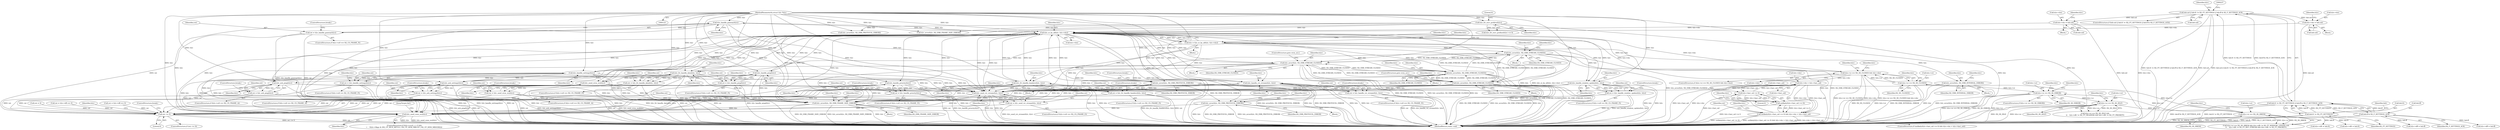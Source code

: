 digraph "0_haproxy_3f0e1ec70173593f4c2b3681b26c04a4ed5fc588@pointer" {
"1000753" [label="(Call,h2c_handle_goaway(h2c))"];
"1000410" [label="(Call,h2c_st_by_id(h2c, h2c->dsi))"];
"1000640" [label="(Call,h2c_handle_ping(h2c))"];
"1000124" [label="(MethodParameterIn,struct h2c *h2c)"];
"1000662" [label="(Call,h2c_handle_window_update(h2c, h2s))"];
"1000408" [label="(Call,h2s = h2c_st_by_id(h2c, h2c->dsi))"];
"1000728" [label="(Call,h2c_handle_priority(h2c))"];
"1000716" [label="(Call,h2c_send_strm_wu(h2c))"];
"1000705" [label="(Call,h2c_frt_handle_data(h2c, h2s))"];
"1000555" [label="(Call,h2c_error(h2c, H2_ERR_STREAM_CLOSED))"];
"1000475" [label="(Call,h2s_error(h2s, H2_ERR_STREAM_CLOSED))"];
"1000519" [label="(Call,h2s_error(h2s, H2_ERR_STREAM_CLOSED))"];
"1000508" [label="(Call,h2c_error(h2c, H2_ERR_STREAM_CLOSED))"];
"1000618" [label="(Call,h2c_handle_settings(h2c))"];
"1000753" [label="(Call,h2c_handle_goaway(h2c))"];
"1000692" [label="(Call,h2c_frt_handle_headers(h2c, h2s))"];
"1000650" [label="(Call,h2c_ack_ping(h2c))"];
"1000757" [label="(Call,h2c_error(h2c, H2_ERR_PROTOCOL_ERROR))"];
"1000628" [label="(Call,h2c_ack_settings(h2c))"];
"1000152" [label="(Call,h2c_frt_recv_preface(h2c))"];
"1000810" [label="(Call,h2c_send_rst_stream(h2c, h2s))"];
"1000740" [label="(Call,h2c_handle_rst_stream(h2c, h2s))"];
"1000674" [label="(Call,h2s_error(h2s, H2_ERR_INTERNAL_ERROR))"];
"1000567" [label="(Call,h2c->dsi > h2c->last_sid)"];
"1000485" [label="(Call,h2s->st == H2_SS_CLOSED && h2c->dsi)"];
"1000486" [label="(Call,h2s->st == H2_SS_CLOSED)"];
"1000452" [label="(Call,h2s->st == H2_SS_HREM)"];
"1000424" [label="(Call,h2s->st == H2_SS_IDLE)"];
"1000792" [label="(Call,h2s->st == H2_SS_ERROR)"];
"1000562" [label="(Call,h2c->last_sid >= 0)"];
"1000373" [label="(Call,h2c->dsi = hdr.sid)"];
"1000208" [label="(Call,hdr.sid || hdr.ft != H2_FT_SETTINGS || hdr.ff & H2_F_SETTINGS_ACK)"];
"1000212" [label="(Call,hdr.ft != H2_FT_SETTINGS || hdr.ff & H2_F_SETTINGS_ACK)"];
"1000213" [label="(Call,hdr.ft != H2_FT_SETTINGS)"];
"1000218" [label="(Call,hdr.ff & H2_F_SETTINGS_ACK)"];
"1000270" [label="(Call,h2c->dsi = hdr.sid)"];
"1000357" [label="(Call,h2c_error(h2c, H2_ERR_FRAME_SIZE_ERROR))"];
"1000854" [label="(Call,h2c_send_conn_wu(h2c))"];
"1000808" [label="(Call,ret = h2c_send_rst_stream(h2c, h2s))"];
"1000814" [label="(Call,ret <= 0)"];
"1000660" [label="(Call,ret = h2c_handle_window_update(h2c, h2s))"];
"1000690" [label="(Call,ret = h2c_frt_handle_headers(h2c, h2s))"];
"1000703" [label="(Call,ret = h2c_frt_handle_data(h2c, h2s))"];
"1000714" [label="(Call,ret = h2c_send_strm_wu(h2c))"];
"1000738" [label="(Call,ret = h2c_handle_rst_stream(h2c, h2s))"];
"1000441" [label="(Call,h2c_error(h2c, H2_ERR_PROTOCOL_ERROR))"];
"1000561" [label="(Call,unlikely(h2c->last_sid >= 0))"];
"1000560" [label="(Call,unlikely(h2c->last_sid >= 0) && h2c->dsi > h2c->last_sid)"];
"1000616" [label="(Call,ret = h2c_handle_settings(h2c))"];
"1000626" [label="(Call,ret = h2c_ack_settings(h2c))"];
"1000638" [label="(Call,ret = h2c_handle_ping(h2c))"];
"1000648" [label="(Call,ret = h2c_ack_ping(h2c))"];
"1000726" [label="(Call,ret = h2c_handle_priority(h2c))"];
"1000751" [label="(Call,ret = h2c_handle_goaway(h2c))"];
"1000812" [label="(Identifier,h2s)"];
"1000792" [label="(Call,h2s->st == H2_SS_ERROR)"];
"1000732" [label="(ControlStructure,if (h2c->st0 == H2_CS_FRAME_P))"];
"1000412" [label="(Call,h2c->dsi)"];
"1000208" [label="(Call,hdr.sid || hdr.ft != H2_FT_SETTINGS || hdr.ff & H2_F_SETTINGS_ACK)"];
"1000711" [label="(Identifier,h2c)"];
"1000277" [label="(Call,h2c->dft = hdr.ft)"];
"1000212" [label="(Call,hdr.ft != H2_FT_SETTINGS || hdr.ff & H2_F_SETTINGS_ACK)"];
"1000675" [label="(Identifier,h2s)"];
"1000693" [label="(Identifier,h2c)"];
"1000854" [label="(Call,h2c_send_conn_wu(h2c))"];
"1000858" [label="(MethodReturn,static void)"];
"1000518" [label="(Block,)"];
"1000809" [label="(Identifier,ret)"];
"1000616" [label="(Call,ret = h2c_handle_settings(h2c))"];
"1000754" [label="(Identifier,h2c)"];
"1000559" [label="(ControlStructure,if (unlikely(h2c->last_sid >= 0) && h2c->dsi > h2c->last_sid))"];
"1000793" [label="(Call,h2s->st)"];
"1000474" [label="(Block,)"];
"1000325" [label="(Block,)"];
"1000357" [label="(Call,h2c_error(h2c, H2_ERR_FRAME_SIZE_ERROR))"];
"1000554" [label="(Block,)"];
"1000760" [label="(ControlStructure,break;)"];
"1000477" [label="(Identifier,H2_ERR_STREAM_CLOSED)"];
"1000674" [label="(Call,h2s_error(h2s, H2_ERR_INTERNAL_ERROR))"];
"1000222" [label="(Identifier,H2_F_SETTINGS_ACK)"];
"1000717" [label="(Identifier,h2c)"];
"1000362" [label="(Identifier,h2c)"];
"1000152" [label="(Call,h2c_frt_recv_preface(h2c))"];
"1000739" [label="(Identifier,ret)"];
"1000446" [label="(Identifier,h2c)"];
"1000453" [label="(Call,h2s->st)"];
"1000309" [label="(Call,ret = 0)"];
"1000645" [label="(Identifier,h2c)"];
"1000662" [label="(Call,h2c_handle_window_update(h2c, h2s))"];
"1000508" [label="(Call,h2c_error(h2c, H2_ERR_STREAM_CLOSED))"];
"1000519" [label="(Call,h2s_error(h2s, H2_ERR_STREAM_CLOSED))"];
"1000382" [label="(Identifier,h2c)"];
"1000217" [label="(Identifier,H2_FT_SETTINGS)"];
"1000432" [label="(Identifier,h2c)"];
"1000623" [label="(Identifier,h2c)"];
"1000632" [label="(ControlStructure,if (h2c->st0 == H2_CS_FRAME_P))"];
"1000491" [label="(Call,h2c->dsi)"];
"1000619" [label="(Identifier,h2c)"];
"1000692" [label="(Call,h2c_frt_handle_headers(h2c, h2s))"];
"1000475" [label="(Call,h2s_error(h2s, H2_ERR_STREAM_CLOSED))"];
"1000783" [label="(Call,ret = h2c->dfl == 0)"];
"1000476" [label="(Identifier,h2s)"];
"1000640" [label="(Call,h2c_handle_ping(h2c))"];
"1000571" [label="(Call,h2c->last_sid)"];
"1000649" [label="(Identifier,ret)"];
"1000758" [label="(Identifier,h2c)"];
"1000715" [label="(Identifier,ret)"];
"1000650" [label="(Call,h2c_ack_ping(h2c))"];
"1000564" [label="(Identifier,h2c)"];
"1000720" [label="(ControlStructure,if (h2c->st0 == H2_CS_FRAME_P))"];
"1000373" [label="(Call,h2c->dsi = hdr.sid)"];
"1000568" [label="(Call,h2c->dsi)"];
"1000562" [label="(Call,h2c->last_sid >= 0)"];
"1000408" [label="(Call,h2s = h2c_st_by_id(h2c, h2c->dsi))"];
"1000480" [label="(Identifier,h2c)"];
"1000651" [label="(Identifier,h2c)"];
"1000451" [label="(Call,h2s->st == H2_SS_HREM && h2c->dft != H2_FT_WINDOW_UPDATE &&\n\t\t    h2c->dft != H2_FT_RST_STREAM && h2c->dft != H2_FT_PRIORITY)"];
"1000460" [label="(Identifier,h2c)"];
"1000654" [label="(ControlStructure,if (h2c->st0 == H2_CS_FRAME_P))"];
"1000563" [label="(Call,h2c->last_sid)"];
"1000821" [label="(Identifier,h2c)"];
"1000492" [label="(Identifier,h2c)"];
"1000442" [label="(Identifier,h2c)"];
"1000151" [label="(Call,h2c_frt_recv_preface(h2c) <= 0)"];
"1000627" [label="(Identifier,ret)"];
"1000510" [label="(Identifier,H2_ERR_STREAM_CLOSED)"];
"1000521" [label="(Identifier,H2_ERR_STREAM_CLOSED)"];
"1000214" [label="(Call,hdr.ft)"];
"1000184" [label="(Block,)"];
"1000742" [label="(Identifier,h2s)"];
"1000424" [label="(Call,h2s->st == H2_SS_IDLE)"];
"1000652" [label="(ControlStructure,break;)"];
"1000810" [label="(Call,h2c_send_rst_stream(h2c, h2s))"];
"1000576" [label="(Identifier,ret)"];
"1000716" [label="(Call,h2c_send_strm_wu(h2c))"];
"1000271" [label="(Call,h2c->dsi)"];
"1000726" [label="(Call,ret = h2c_handle_priority(h2c))"];
"1000815" [label="(Identifier,ret)"];
"1000727" [label="(Identifier,ret)"];
"1000617" [label="(Identifier,ret)"];
"1000642" [label="(ControlStructure,if (h2c->st0 == H2_CS_FRAME_A))"];
"1000707" [label="(Identifier,h2s)"];
"1000741" [label="(Identifier,h2c)"];
"1000499" [label="(Identifier,h2c)"];
"1000663" [label="(Identifier,h2c)"];
"1000691" [label="(Identifier,ret)"];
"1000808" [label="(Call,ret = h2c_send_rst_stream(h2c, h2s))"];
"1000684" [label="(ControlStructure,if (h2c->st0 == H2_CS_FRAME_P))"];
"1000558" [label="(ControlStructure,goto strm_err;)"];
"1000694" [label="(Identifier,h2s)"];
"1000377" [label="(Call,hdr.sid)"];
"1000485" [label="(Call,h2s->st == H2_SS_CLOSED && h2c->dsi)"];
"1000738" [label="(Call,ret = h2c_handle_rst_stream(h2c, h2s))"];
"1000452" [label="(Call,h2s->st == H2_SS_HREM)"];
"1000566" [label="(Literal,0)"];
"1000802" [label="(ControlStructure,if (h2c->st0 == H2_CS_FRAME_E))"];
"1000556" [label="(Identifier,h2c)"];
"1000718" [label="(ControlStructure,break;)"];
"1000618" [label="(Call,h2c_handle_settings(h2c))"];
"1000610" [label="(ControlStructure,if (h2c->st0 == H2_CS_FRAME_P))"];
"1000380" [label="(Call,h2c->dft = hdr.ft)"];
"1000751" [label="(Call,ret = h2c_handle_goaway(h2c))"];
"1000745" [label="(ControlStructure,if (h2c->st0 == H2_CS_FRAME_P))"];
"1000755" [label="(ControlStructure,break;)"];
"1000387" [label="(Call,h2c->dff = hdr.ff)"];
"1000816" [label="(Literal,0)"];
"1000567" [label="(Call,h2c->dsi > h2c->last_sid)"];
"1000708" [label="(ControlStructure,if (h2c->st0 == H2_CS_FRAME_A))"];
"1000628" [label="(Call,h2c_ack_settings(h2c))"];
"1000759" [label="(Identifier,H2_ERR_PROTOCOL_ERROR)"];
"1000220" [label="(Identifier,hdr)"];
"1000561" [label="(Call,unlikely(h2c->last_sid >= 0))"];
"1000626" [label="(Call,ret = h2c_ack_settings(h2c))"];
"1000307" [label="(Block,)"];
"1000740" [label="(Call,h2c_handle_rst_stream(h2c, h2s))"];
"1000608" [label="(Block,)"];
"1000486" [label="(Call,h2s->st == H2_SS_CLOSED)"];
"1000418" [label="(Identifier,h2c)"];
"1000524" [label="(Identifier,h2c)"];
"1000207" [label="(ControlStructure,if (hdr.sid || hdr.ft != H2_FT_SETTINGS || hdr.ff & H2_F_SETTINGS_ACK))"];
"1000423" [label="(Call,h2s->st == H2_SS_IDLE &&\n\t\t    h2c->dft != H2_FT_HEADERS && h2c->dft != H2_FT_PRIORITY)"];
"1000124" [label="(MethodParameterIn,struct h2c *h2c)"];
"1000660" [label="(Call,ret = h2c_handle_window_update(h2c, h2s))"];
"1000225" [label="(Identifier,h2c)"];
"1000661" [label="(Identifier,ret)"];
"1000425" [label="(Call,h2s->st)"];
"1000484" [label="(ControlStructure,if (h2s->st == H2_SS_CLOSED && h2c->dsi))"];
"1000219" [label="(Call,hdr.ff)"];
"1000154" [label="(Literal,0)"];
"1000356" [label="(Block,)"];
"1000805" [label="(Identifier,h2c)"];
"1000743" [label="(ControlStructure,break;)"];
"1000279" [label="(Identifier,h2c)"];
"1000359" [label="(Identifier,H2_ERR_FRAME_SIZE_ERROR)"];
"1000730" [label="(ControlStructure,break;)"];
"1000441" [label="(Call,h2c_error(h2c, H2_ERR_PROTOCOL_ERROR))"];
"1000507" [label="(Block,)"];
"1000555" [label="(Call,h2c_error(h2c, H2_ERR_STREAM_CLOSED))"];
"1000856" [label="(JumpTarget,fail:)"];
"1000638" [label="(Call,ret = h2c_handle_ping(h2c))"];
"1000520" [label="(Identifier,h2s)"];
"1000641" [label="(Identifier,h2c)"];
"1000440" [label="(Block,)"];
"1000814" [label="(Call,ret <= 0)"];
"1000511" [label="(ControlStructure,goto strm_err;)"];
"1000490" [label="(Identifier,H2_SS_CLOSED)"];
"1000752" [label="(Identifier,ret)"];
"1000410" [label="(Call,h2c_st_by_id(h2c, h2c->dsi))"];
"1000596" [label="(Call,ret = h2c->dfl == 0)"];
"1000487" [label="(Call,h2s->st)"];
"1000274" [label="(Call,hdr.sid)"];
"1000209" [label="(Call,hdr.sid)"];
"1000690" [label="(Call,ret = h2c_frt_handle_headers(h2c, h2s))"];
"1000664" [label="(Identifier,h2s)"];
"1000284" [label="(Call,h2c->dff = hdr.ff)"];
"1000676" [label="(Identifier,H2_ERR_INTERNAL_ERROR)"];
"1000620" [label="(ControlStructure,if (h2c->st0 == H2_CS_FRAME_A))"];
"1000753" [label="(Call,h2c_handle_goaway(h2c))"];
"1000855" [label="(Identifier,h2c)"];
"1000606" [label="(Identifier,h2c)"];
"1000703" [label="(Call,ret = h2c_frt_handle_data(h2c, h2s))"];
"1000153" [label="(Identifier,h2c)"];
"1000560" [label="(Call,unlikely(h2c->last_sid >= 0) && h2c->dsi > h2c->last_sid)"];
"1000639" [label="(Identifier,ret)"];
"1000270" [label="(Call,h2c->dsi = hdr.sid)"];
"1000224" [label="(Call,h2c_error(h2c, H2_ERR_PROTOCOL_ERROR))"];
"1000374" [label="(Call,h2c->dsi)"];
"1000213" [label="(Call,hdr.ft != H2_FT_SETTINGS)"];
"1000218" [label="(Call,hdr.ff & H2_F_SETTINGS_ACK)"];
"1000714" [label="(Call,ret = h2c_send_strm_wu(h2c))"];
"1000706" [label="(Identifier,h2c)"];
"1000673" [label="(Block,)"];
"1000648" [label="(Call,ret = h2c_ack_ping(h2c))"];
"1000704" [label="(Identifier,ret)"];
"1000254" [label="(Call,h2c_error(h2c, H2_ERR_FRAME_SIZE_ERROR))"];
"1000817" [label="(ControlStructure,break;)"];
"1000629" [label="(Identifier,h2c)"];
"1000813" [label="(ControlStructure,if (ret <= 0))"];
"1000837" [label="(ControlStructure,if (h2c->rcvd_c > 0 &&\n\t    !(h2c->flags & (H2_CF_MUX_MFULL | H2_CF_DEM_MBUSY | H2_CF_DEM_MROOM))))"];
"1000443" [label="(Identifier,H2_ERR_PROTOCOL_ERROR)"];
"1000729" [label="(Identifier,h2c)"];
"1000456" [label="(Identifier,H2_SS_HREM)"];
"1000799" [label="(Identifier,h2c)"];
"1000409" [label="(Identifier,h2s)"];
"1000791" [label="(ControlStructure,if (h2s->st == H2_SS_ERROR))"];
"1000796" [label="(Identifier,H2_SS_ERROR)"];
"1000569" [label="(Identifier,h2c)"];
"1000705" [label="(Call,h2c_frt_handle_data(h2c, h2s))"];
"1000509" [label="(Identifier,h2c)"];
"1000679" [label="(Identifier,h2c)"];
"1000695" [label="(ControlStructure,break;)"];
"1000811" [label="(Identifier,h2c)"];
"1000728" [label="(Call,h2c_handle_priority(h2c))"];
"1000697" [label="(ControlStructure,if (h2c->st0 == H2_CS_FRAME_P))"];
"1000757" [label="(Call,h2c_error(h2c, H2_ERR_PROTOCOL_ERROR))"];
"1000630" [label="(ControlStructure,break;)"];
"1000557" [label="(Identifier,H2_ERR_STREAM_CLOSED)"];
"1000665" [label="(ControlStructure,break;)"];
"1000411" [label="(Identifier,h2c)"];
"1000428" [label="(Identifier,H2_SS_IDLE)"];
"1000358" [label="(Identifier,h2c)"];
"1000753" -> "1000751"  [label="AST: "];
"1000753" -> "1000754"  [label="CFG: "];
"1000754" -> "1000753"  [label="AST: "];
"1000751" -> "1000753"  [label="CFG: "];
"1000753" -> "1000858"  [label="DDG: h2c"];
"1000753" -> "1000357"  [label="DDG: h2c"];
"1000753" -> "1000410"  [label="DDG: h2c"];
"1000753" -> "1000751"  [label="DDG: h2c"];
"1000410" -> "1000753"  [label="DDG: h2c"];
"1000124" -> "1000753"  [label="DDG: h2c"];
"1000753" -> "1000810"  [label="DDG: h2c"];
"1000753" -> "1000854"  [label="DDG: h2c"];
"1000410" -> "1000408"  [label="AST: "];
"1000410" -> "1000412"  [label="CFG: "];
"1000411" -> "1000410"  [label="AST: "];
"1000412" -> "1000410"  [label="AST: "];
"1000408" -> "1000410"  [label="CFG: "];
"1000410" -> "1000858"  [label="DDG: h2c"];
"1000410" -> "1000858"  [label="DDG: h2c->dsi"];
"1000410" -> "1000357"  [label="DDG: h2c"];
"1000410" -> "1000408"  [label="DDG: h2c"];
"1000410" -> "1000408"  [label="DDG: h2c->dsi"];
"1000640" -> "1000410"  [label="DDG: h2c"];
"1000662" -> "1000410"  [label="DDG: h2c"];
"1000728" -> "1000410"  [label="DDG: h2c"];
"1000716" -> "1000410"  [label="DDG: h2c"];
"1000555" -> "1000410"  [label="DDG: h2c"];
"1000618" -> "1000410"  [label="DDG: h2c"];
"1000692" -> "1000410"  [label="DDG: h2c"];
"1000650" -> "1000410"  [label="DDG: h2c"];
"1000508" -> "1000410"  [label="DDG: h2c"];
"1000757" -> "1000410"  [label="DDG: h2c"];
"1000628" -> "1000410"  [label="DDG: h2c"];
"1000705" -> "1000410"  [label="DDG: h2c"];
"1000152" -> "1000410"  [label="DDG: h2c"];
"1000810" -> "1000410"  [label="DDG: h2c"];
"1000740" -> "1000410"  [label="DDG: h2c"];
"1000124" -> "1000410"  [label="DDG: h2c"];
"1000567" -> "1000410"  [label="DDG: h2c->dsi"];
"1000485" -> "1000410"  [label="DDG: h2c->dsi"];
"1000373" -> "1000410"  [label="DDG: h2c->dsi"];
"1000270" -> "1000410"  [label="DDG: h2c->dsi"];
"1000410" -> "1000441"  [label="DDG: h2c"];
"1000410" -> "1000485"  [label="DDG: h2c->dsi"];
"1000410" -> "1000508"  [label="DDG: h2c"];
"1000410" -> "1000555"  [label="DDG: h2c"];
"1000410" -> "1000618"  [label="DDG: h2c"];
"1000410" -> "1000628"  [label="DDG: h2c"];
"1000410" -> "1000640"  [label="DDG: h2c"];
"1000410" -> "1000650"  [label="DDG: h2c"];
"1000410" -> "1000662"  [label="DDG: h2c"];
"1000410" -> "1000692"  [label="DDG: h2c"];
"1000410" -> "1000705"  [label="DDG: h2c"];
"1000410" -> "1000716"  [label="DDG: h2c"];
"1000410" -> "1000728"  [label="DDG: h2c"];
"1000410" -> "1000740"  [label="DDG: h2c"];
"1000410" -> "1000757"  [label="DDG: h2c"];
"1000410" -> "1000810"  [label="DDG: h2c"];
"1000410" -> "1000854"  [label="DDG: h2c"];
"1000640" -> "1000638"  [label="AST: "];
"1000640" -> "1000641"  [label="CFG: "];
"1000641" -> "1000640"  [label="AST: "];
"1000638" -> "1000640"  [label="CFG: "];
"1000640" -> "1000858"  [label="DDG: h2c"];
"1000640" -> "1000357"  [label="DDG: h2c"];
"1000640" -> "1000638"  [label="DDG: h2c"];
"1000124" -> "1000640"  [label="DDG: h2c"];
"1000640" -> "1000650"  [label="DDG: h2c"];
"1000640" -> "1000810"  [label="DDG: h2c"];
"1000640" -> "1000854"  [label="DDG: h2c"];
"1000124" -> "1000123"  [label="AST: "];
"1000124" -> "1000858"  [label="DDG: h2c"];
"1000124" -> "1000152"  [label="DDG: h2c"];
"1000124" -> "1000224"  [label="DDG: h2c"];
"1000124" -> "1000254"  [label="DDG: h2c"];
"1000124" -> "1000357"  [label="DDG: h2c"];
"1000124" -> "1000441"  [label="DDG: h2c"];
"1000124" -> "1000508"  [label="DDG: h2c"];
"1000124" -> "1000555"  [label="DDG: h2c"];
"1000124" -> "1000618"  [label="DDG: h2c"];
"1000124" -> "1000628"  [label="DDG: h2c"];
"1000124" -> "1000650"  [label="DDG: h2c"];
"1000124" -> "1000662"  [label="DDG: h2c"];
"1000124" -> "1000692"  [label="DDG: h2c"];
"1000124" -> "1000705"  [label="DDG: h2c"];
"1000124" -> "1000716"  [label="DDG: h2c"];
"1000124" -> "1000728"  [label="DDG: h2c"];
"1000124" -> "1000740"  [label="DDG: h2c"];
"1000124" -> "1000757"  [label="DDG: h2c"];
"1000124" -> "1000810"  [label="DDG: h2c"];
"1000124" -> "1000854"  [label="DDG: h2c"];
"1000662" -> "1000660"  [label="AST: "];
"1000662" -> "1000664"  [label="CFG: "];
"1000663" -> "1000662"  [label="AST: "];
"1000664" -> "1000662"  [label="AST: "];
"1000660" -> "1000662"  [label="CFG: "];
"1000662" -> "1000858"  [label="DDG: h2c"];
"1000662" -> "1000858"  [label="DDG: h2s"];
"1000662" -> "1000357"  [label="DDG: h2c"];
"1000662" -> "1000660"  [label="DDG: h2c"];
"1000662" -> "1000660"  [label="DDG: h2s"];
"1000408" -> "1000662"  [label="DDG: h2s"];
"1000662" -> "1000810"  [label="DDG: h2c"];
"1000662" -> "1000810"  [label="DDG: h2s"];
"1000662" -> "1000854"  [label="DDG: h2c"];
"1000408" -> "1000307"  [label="AST: "];
"1000409" -> "1000408"  [label="AST: "];
"1000418" -> "1000408"  [label="CFG: "];
"1000408" -> "1000858"  [label="DDG: h2s"];
"1000408" -> "1000858"  [label="DDG: h2c_st_by_id(h2c, h2c->dsi)"];
"1000408" -> "1000475"  [label="DDG: h2s"];
"1000408" -> "1000519"  [label="DDG: h2s"];
"1000408" -> "1000674"  [label="DDG: h2s"];
"1000408" -> "1000692"  [label="DDG: h2s"];
"1000408" -> "1000705"  [label="DDG: h2s"];
"1000408" -> "1000740"  [label="DDG: h2s"];
"1000408" -> "1000810"  [label="DDG: h2s"];
"1000728" -> "1000726"  [label="AST: "];
"1000728" -> "1000729"  [label="CFG: "];
"1000729" -> "1000728"  [label="AST: "];
"1000726" -> "1000728"  [label="CFG: "];
"1000728" -> "1000858"  [label="DDG: h2c"];
"1000728" -> "1000357"  [label="DDG: h2c"];
"1000728" -> "1000726"  [label="DDG: h2c"];
"1000728" -> "1000810"  [label="DDG: h2c"];
"1000728" -> "1000854"  [label="DDG: h2c"];
"1000716" -> "1000714"  [label="AST: "];
"1000716" -> "1000717"  [label="CFG: "];
"1000717" -> "1000716"  [label="AST: "];
"1000714" -> "1000716"  [label="CFG: "];
"1000716" -> "1000858"  [label="DDG: h2c"];
"1000716" -> "1000357"  [label="DDG: h2c"];
"1000716" -> "1000714"  [label="DDG: h2c"];
"1000705" -> "1000716"  [label="DDG: h2c"];
"1000716" -> "1000810"  [label="DDG: h2c"];
"1000716" -> "1000854"  [label="DDG: h2c"];
"1000705" -> "1000703"  [label="AST: "];
"1000705" -> "1000707"  [label="CFG: "];
"1000706" -> "1000705"  [label="AST: "];
"1000707" -> "1000705"  [label="AST: "];
"1000703" -> "1000705"  [label="CFG: "];
"1000705" -> "1000858"  [label="DDG: h2c"];
"1000705" -> "1000858"  [label="DDG: h2s"];
"1000705" -> "1000357"  [label="DDG: h2c"];
"1000705" -> "1000703"  [label="DDG: h2c"];
"1000705" -> "1000703"  [label="DDG: h2s"];
"1000705" -> "1000810"  [label="DDG: h2c"];
"1000705" -> "1000810"  [label="DDG: h2s"];
"1000705" -> "1000854"  [label="DDG: h2c"];
"1000555" -> "1000554"  [label="AST: "];
"1000555" -> "1000557"  [label="CFG: "];
"1000556" -> "1000555"  [label="AST: "];
"1000557" -> "1000555"  [label="AST: "];
"1000558" -> "1000555"  [label="CFG: "];
"1000555" -> "1000858"  [label="DDG: H2_ERR_STREAM_CLOSED"];
"1000555" -> "1000858"  [label="DDG: h2c_error(h2c, H2_ERR_STREAM_CLOSED)"];
"1000555" -> "1000858"  [label="DDG: h2c"];
"1000555" -> "1000357"  [label="DDG: h2c"];
"1000555" -> "1000475"  [label="DDG: H2_ERR_STREAM_CLOSED"];
"1000555" -> "1000508"  [label="DDG: H2_ERR_STREAM_CLOSED"];
"1000555" -> "1000519"  [label="DDG: H2_ERR_STREAM_CLOSED"];
"1000475" -> "1000555"  [label="DDG: H2_ERR_STREAM_CLOSED"];
"1000519" -> "1000555"  [label="DDG: H2_ERR_STREAM_CLOSED"];
"1000508" -> "1000555"  [label="DDG: H2_ERR_STREAM_CLOSED"];
"1000555" -> "1000810"  [label="DDG: h2c"];
"1000555" -> "1000854"  [label="DDG: h2c"];
"1000475" -> "1000474"  [label="AST: "];
"1000475" -> "1000477"  [label="CFG: "];
"1000476" -> "1000475"  [label="AST: "];
"1000477" -> "1000475"  [label="AST: "];
"1000480" -> "1000475"  [label="CFG: "];
"1000475" -> "1000858"  [label="DDG: h2s"];
"1000475" -> "1000858"  [label="DDG: H2_ERR_STREAM_CLOSED"];
"1000475" -> "1000858"  [label="DDG: h2s_error(h2s, H2_ERR_STREAM_CLOSED)"];
"1000519" -> "1000475"  [label="DDG: H2_ERR_STREAM_CLOSED"];
"1000508" -> "1000475"  [label="DDG: H2_ERR_STREAM_CLOSED"];
"1000475" -> "1000508"  [label="DDG: H2_ERR_STREAM_CLOSED"];
"1000475" -> "1000519"  [label="DDG: H2_ERR_STREAM_CLOSED"];
"1000475" -> "1000810"  [label="DDG: h2s"];
"1000519" -> "1000518"  [label="AST: "];
"1000519" -> "1000521"  [label="CFG: "];
"1000520" -> "1000519"  [label="AST: "];
"1000521" -> "1000519"  [label="AST: "];
"1000524" -> "1000519"  [label="CFG: "];
"1000519" -> "1000858"  [label="DDG: h2s"];
"1000519" -> "1000858"  [label="DDG: h2s_error(h2s, H2_ERR_STREAM_CLOSED)"];
"1000519" -> "1000858"  [label="DDG: H2_ERR_STREAM_CLOSED"];
"1000519" -> "1000508"  [label="DDG: H2_ERR_STREAM_CLOSED"];
"1000508" -> "1000519"  [label="DDG: H2_ERR_STREAM_CLOSED"];
"1000519" -> "1000810"  [label="DDG: h2s"];
"1000508" -> "1000507"  [label="AST: "];
"1000508" -> "1000510"  [label="CFG: "];
"1000509" -> "1000508"  [label="AST: "];
"1000510" -> "1000508"  [label="AST: "];
"1000511" -> "1000508"  [label="CFG: "];
"1000508" -> "1000858"  [label="DDG: h2c"];
"1000508" -> "1000858"  [label="DDG: H2_ERR_STREAM_CLOSED"];
"1000508" -> "1000858"  [label="DDG: h2c_error(h2c, H2_ERR_STREAM_CLOSED)"];
"1000508" -> "1000357"  [label="DDG: h2c"];
"1000508" -> "1000810"  [label="DDG: h2c"];
"1000508" -> "1000854"  [label="DDG: h2c"];
"1000618" -> "1000616"  [label="AST: "];
"1000618" -> "1000619"  [label="CFG: "];
"1000619" -> "1000618"  [label="AST: "];
"1000616" -> "1000618"  [label="CFG: "];
"1000618" -> "1000858"  [label="DDG: h2c"];
"1000618" -> "1000357"  [label="DDG: h2c"];
"1000618" -> "1000616"  [label="DDG: h2c"];
"1000618" -> "1000628"  [label="DDG: h2c"];
"1000618" -> "1000810"  [label="DDG: h2c"];
"1000618" -> "1000854"  [label="DDG: h2c"];
"1000692" -> "1000690"  [label="AST: "];
"1000692" -> "1000694"  [label="CFG: "];
"1000693" -> "1000692"  [label="AST: "];
"1000694" -> "1000692"  [label="AST: "];
"1000690" -> "1000692"  [label="CFG: "];
"1000692" -> "1000858"  [label="DDG: h2c"];
"1000692" -> "1000858"  [label="DDG: h2s"];
"1000692" -> "1000357"  [label="DDG: h2c"];
"1000692" -> "1000690"  [label="DDG: h2c"];
"1000692" -> "1000690"  [label="DDG: h2s"];
"1000692" -> "1000810"  [label="DDG: h2c"];
"1000692" -> "1000810"  [label="DDG: h2s"];
"1000692" -> "1000854"  [label="DDG: h2c"];
"1000650" -> "1000648"  [label="AST: "];
"1000650" -> "1000651"  [label="CFG: "];
"1000651" -> "1000650"  [label="AST: "];
"1000648" -> "1000650"  [label="CFG: "];
"1000650" -> "1000858"  [label="DDG: h2c"];
"1000650" -> "1000357"  [label="DDG: h2c"];
"1000650" -> "1000648"  [label="DDG: h2c"];
"1000650" -> "1000810"  [label="DDG: h2c"];
"1000650" -> "1000854"  [label="DDG: h2c"];
"1000757" -> "1000608"  [label="AST: "];
"1000757" -> "1000759"  [label="CFG: "];
"1000758" -> "1000757"  [label="AST: "];
"1000759" -> "1000757"  [label="AST: "];
"1000760" -> "1000757"  [label="CFG: "];
"1000757" -> "1000858"  [label="DDG: h2c_error(h2c, H2_ERR_PROTOCOL_ERROR)"];
"1000757" -> "1000858"  [label="DDG: h2c"];
"1000757" -> "1000858"  [label="DDG: H2_ERR_PROTOCOL_ERROR"];
"1000757" -> "1000357"  [label="DDG: h2c"];
"1000757" -> "1000441"  [label="DDG: H2_ERR_PROTOCOL_ERROR"];
"1000757" -> "1000810"  [label="DDG: h2c"];
"1000757" -> "1000854"  [label="DDG: h2c"];
"1000628" -> "1000626"  [label="AST: "];
"1000628" -> "1000629"  [label="CFG: "];
"1000629" -> "1000628"  [label="AST: "];
"1000626" -> "1000628"  [label="CFG: "];
"1000628" -> "1000858"  [label="DDG: h2c"];
"1000628" -> "1000357"  [label="DDG: h2c"];
"1000628" -> "1000626"  [label="DDG: h2c"];
"1000628" -> "1000810"  [label="DDG: h2c"];
"1000628" -> "1000854"  [label="DDG: h2c"];
"1000152" -> "1000151"  [label="AST: "];
"1000152" -> "1000153"  [label="CFG: "];
"1000153" -> "1000152"  [label="AST: "];
"1000154" -> "1000152"  [label="CFG: "];
"1000152" -> "1000858"  [label="DDG: h2c"];
"1000152" -> "1000151"  [label="DDG: h2c"];
"1000152" -> "1000224"  [label="DDG: h2c"];
"1000152" -> "1000254"  [label="DDG: h2c"];
"1000152" -> "1000357"  [label="DDG: h2c"];
"1000152" -> "1000854"  [label="DDG: h2c"];
"1000810" -> "1000808"  [label="AST: "];
"1000810" -> "1000812"  [label="CFG: "];
"1000811" -> "1000810"  [label="AST: "];
"1000812" -> "1000810"  [label="AST: "];
"1000808" -> "1000810"  [label="CFG: "];
"1000810" -> "1000858"  [label="DDG: h2c"];
"1000810" -> "1000858"  [label="DDG: h2s"];
"1000810" -> "1000357"  [label="DDG: h2c"];
"1000810" -> "1000808"  [label="DDG: h2c"];
"1000810" -> "1000808"  [label="DDG: h2s"];
"1000740" -> "1000810"  [label="DDG: h2c"];
"1000740" -> "1000810"  [label="DDG: h2s"];
"1000674" -> "1000810"  [label="DDG: h2s"];
"1000810" -> "1000854"  [label="DDG: h2c"];
"1000740" -> "1000738"  [label="AST: "];
"1000740" -> "1000742"  [label="CFG: "];
"1000741" -> "1000740"  [label="AST: "];
"1000742" -> "1000740"  [label="AST: "];
"1000738" -> "1000740"  [label="CFG: "];
"1000740" -> "1000858"  [label="DDG: h2s"];
"1000740" -> "1000858"  [label="DDG: h2c"];
"1000740" -> "1000357"  [label="DDG: h2c"];
"1000740" -> "1000738"  [label="DDG: h2c"];
"1000740" -> "1000738"  [label="DDG: h2s"];
"1000740" -> "1000854"  [label="DDG: h2c"];
"1000674" -> "1000673"  [label="AST: "];
"1000674" -> "1000676"  [label="CFG: "];
"1000675" -> "1000674"  [label="AST: "];
"1000676" -> "1000674"  [label="AST: "];
"1000679" -> "1000674"  [label="CFG: "];
"1000674" -> "1000858"  [label="DDG: H2_ERR_INTERNAL_ERROR"];
"1000674" -> "1000858"  [label="DDG: h2s"];
"1000674" -> "1000858"  [label="DDG: h2s_error(h2s, H2_ERR_INTERNAL_ERROR)"];
"1000567" -> "1000560"  [label="AST: "];
"1000567" -> "1000571"  [label="CFG: "];
"1000568" -> "1000567"  [label="AST: "];
"1000571" -> "1000567"  [label="AST: "];
"1000560" -> "1000567"  [label="CFG: "];
"1000567" -> "1000858"  [label="DDG: h2c->last_sid"];
"1000567" -> "1000858"  [label="DDG: h2c->dsi"];
"1000567" -> "1000562"  [label="DDG: h2c->last_sid"];
"1000567" -> "1000560"  [label="DDG: h2c->dsi"];
"1000567" -> "1000560"  [label="DDG: h2c->last_sid"];
"1000485" -> "1000567"  [label="DDG: h2c->dsi"];
"1000562" -> "1000567"  [label="DDG: h2c->last_sid"];
"1000485" -> "1000484"  [label="AST: "];
"1000485" -> "1000486"  [label="CFG: "];
"1000485" -> "1000491"  [label="CFG: "];
"1000486" -> "1000485"  [label="AST: "];
"1000491" -> "1000485"  [label="AST: "];
"1000499" -> "1000485"  [label="CFG: "];
"1000564" -> "1000485"  [label="CFG: "];
"1000485" -> "1000858"  [label="DDG: h2s->st == H2_SS_CLOSED"];
"1000485" -> "1000858"  [label="DDG: h2c->dsi"];
"1000485" -> "1000858"  [label="DDG: h2s->st == H2_SS_CLOSED && h2c->dsi"];
"1000486" -> "1000485"  [label="DDG: h2s->st"];
"1000486" -> "1000485"  [label="DDG: H2_SS_CLOSED"];
"1000486" -> "1000490"  [label="CFG: "];
"1000487" -> "1000486"  [label="AST: "];
"1000490" -> "1000486"  [label="AST: "];
"1000492" -> "1000486"  [label="CFG: "];
"1000486" -> "1000858"  [label="DDG: H2_SS_CLOSED"];
"1000486" -> "1000858"  [label="DDG: h2s->st"];
"1000452" -> "1000486"  [label="DDG: h2s->st"];
"1000486" -> "1000792"  [label="DDG: h2s->st"];
"1000452" -> "1000451"  [label="AST: "];
"1000452" -> "1000456"  [label="CFG: "];
"1000453" -> "1000452"  [label="AST: "];
"1000456" -> "1000452"  [label="AST: "];
"1000460" -> "1000452"  [label="CFG: "];
"1000451" -> "1000452"  [label="CFG: "];
"1000452" -> "1000858"  [label="DDG: H2_SS_HREM"];
"1000452" -> "1000451"  [label="DDG: h2s->st"];
"1000452" -> "1000451"  [label="DDG: H2_SS_HREM"];
"1000424" -> "1000452"  [label="DDG: h2s->st"];
"1000452" -> "1000792"  [label="DDG: h2s->st"];
"1000424" -> "1000423"  [label="AST: "];
"1000424" -> "1000428"  [label="CFG: "];
"1000425" -> "1000424"  [label="AST: "];
"1000428" -> "1000424"  [label="AST: "];
"1000432" -> "1000424"  [label="CFG: "];
"1000423" -> "1000424"  [label="CFG: "];
"1000424" -> "1000858"  [label="DDG: H2_SS_IDLE"];
"1000424" -> "1000858"  [label="DDG: h2s->st"];
"1000424" -> "1000423"  [label="DDG: h2s->st"];
"1000424" -> "1000423"  [label="DDG: H2_SS_IDLE"];
"1000792" -> "1000424"  [label="DDG: h2s->st"];
"1000792" -> "1000791"  [label="AST: "];
"1000792" -> "1000796"  [label="CFG: "];
"1000793" -> "1000792"  [label="AST: "];
"1000796" -> "1000792"  [label="AST: "];
"1000799" -> "1000792"  [label="CFG: "];
"1000805" -> "1000792"  [label="CFG: "];
"1000792" -> "1000858"  [label="DDG: h2s->st == H2_SS_ERROR"];
"1000792" -> "1000858"  [label="DDG: H2_SS_ERROR"];
"1000792" -> "1000858"  [label="DDG: h2s->st"];
"1000562" -> "1000561"  [label="AST: "];
"1000562" -> "1000566"  [label="CFG: "];
"1000563" -> "1000562"  [label="AST: "];
"1000566" -> "1000562"  [label="AST: "];
"1000561" -> "1000562"  [label="CFG: "];
"1000562" -> "1000858"  [label="DDG: h2c->last_sid"];
"1000562" -> "1000561"  [label="DDG: h2c->last_sid"];
"1000562" -> "1000561"  [label="DDG: 0"];
"1000373" -> "1000325"  [label="AST: "];
"1000373" -> "1000377"  [label="CFG: "];
"1000374" -> "1000373"  [label="AST: "];
"1000377" -> "1000373"  [label="AST: "];
"1000382" -> "1000373"  [label="CFG: "];
"1000373" -> "1000858"  [label="DDG: hdr.sid"];
"1000208" -> "1000373"  [label="DDG: hdr.sid"];
"1000208" -> "1000207"  [label="AST: "];
"1000208" -> "1000209"  [label="CFG: "];
"1000208" -> "1000212"  [label="CFG: "];
"1000209" -> "1000208"  [label="AST: "];
"1000212" -> "1000208"  [label="AST: "];
"1000225" -> "1000208"  [label="CFG: "];
"1000237" -> "1000208"  [label="CFG: "];
"1000208" -> "1000858"  [label="DDG: hdr.sid"];
"1000208" -> "1000858"  [label="DDG: hdr.sid || hdr.ft != H2_FT_SETTINGS || hdr.ff & H2_F_SETTINGS_ACK"];
"1000208" -> "1000858"  [label="DDG: hdr.ft != H2_FT_SETTINGS || hdr.ff & H2_F_SETTINGS_ACK"];
"1000212" -> "1000208"  [label="DDG: hdr.ft != H2_FT_SETTINGS"];
"1000212" -> "1000208"  [label="DDG: hdr.ff & H2_F_SETTINGS_ACK"];
"1000208" -> "1000270"  [label="DDG: hdr.sid"];
"1000212" -> "1000213"  [label="CFG: "];
"1000212" -> "1000218"  [label="CFG: "];
"1000213" -> "1000212"  [label="AST: "];
"1000218" -> "1000212"  [label="AST: "];
"1000212" -> "1000858"  [label="DDG: hdr.ff & H2_F_SETTINGS_ACK"];
"1000212" -> "1000858"  [label="DDG: hdr.ft != H2_FT_SETTINGS"];
"1000213" -> "1000212"  [label="DDG: hdr.ft"];
"1000213" -> "1000212"  [label="DDG: H2_FT_SETTINGS"];
"1000218" -> "1000212"  [label="DDG: hdr.ff"];
"1000218" -> "1000212"  [label="DDG: H2_F_SETTINGS_ACK"];
"1000213" -> "1000217"  [label="CFG: "];
"1000214" -> "1000213"  [label="AST: "];
"1000217" -> "1000213"  [label="AST: "];
"1000220" -> "1000213"  [label="CFG: "];
"1000213" -> "1000858"  [label="DDG: H2_FT_SETTINGS"];
"1000213" -> "1000858"  [label="DDG: hdr.ft"];
"1000213" -> "1000277"  [label="DDG: hdr.ft"];
"1000213" -> "1000380"  [label="DDG: hdr.ft"];
"1000218" -> "1000222"  [label="CFG: "];
"1000219" -> "1000218"  [label="AST: "];
"1000222" -> "1000218"  [label="AST: "];
"1000218" -> "1000858"  [label="DDG: hdr.ff"];
"1000218" -> "1000858"  [label="DDG: H2_F_SETTINGS_ACK"];
"1000218" -> "1000284"  [label="DDG: hdr.ff"];
"1000218" -> "1000387"  [label="DDG: hdr.ff"];
"1000270" -> "1000184"  [label="AST: "];
"1000270" -> "1000274"  [label="CFG: "];
"1000271" -> "1000270"  [label="AST: "];
"1000274" -> "1000270"  [label="AST: "];
"1000279" -> "1000270"  [label="CFG: "];
"1000270" -> "1000858"  [label="DDG: hdr.sid"];
"1000270" -> "1000858"  [label="DDG: h2c->dsi"];
"1000357" -> "1000356"  [label="AST: "];
"1000357" -> "1000359"  [label="CFG: "];
"1000358" -> "1000357"  [label="AST: "];
"1000359" -> "1000357"  [label="AST: "];
"1000362" -> "1000357"  [label="CFG: "];
"1000357" -> "1000858"  [label="DDG: h2c_error(h2c, H2_ERR_FRAME_SIZE_ERROR)"];
"1000357" -> "1000858"  [label="DDG: h2c"];
"1000357" -> "1000858"  [label="DDG: H2_ERR_FRAME_SIZE_ERROR"];
"1000357" -> "1000854"  [label="DDG: h2c"];
"1000854" -> "1000837"  [label="AST: "];
"1000854" -> "1000855"  [label="CFG: "];
"1000855" -> "1000854"  [label="AST: "];
"1000856" -> "1000854"  [label="CFG: "];
"1000854" -> "1000858"  [label="DDG: h2c"];
"1000854" -> "1000858"  [label="DDG: h2c_send_conn_wu(h2c)"];
"1000441" -> "1000854"  [label="DDG: h2c"];
"1000808" -> "1000802"  [label="AST: "];
"1000809" -> "1000808"  [label="AST: "];
"1000815" -> "1000808"  [label="CFG: "];
"1000808" -> "1000858"  [label="DDG: h2c_send_rst_stream(h2c, h2s)"];
"1000808" -> "1000814"  [label="DDG: ret"];
"1000814" -> "1000813"  [label="AST: "];
"1000814" -> "1000816"  [label="CFG: "];
"1000815" -> "1000814"  [label="AST: "];
"1000816" -> "1000814"  [label="AST: "];
"1000817" -> "1000814"  [label="CFG: "];
"1000821" -> "1000814"  [label="CFG: "];
"1000814" -> "1000858"  [label="DDG: ret <= 0"];
"1000814" -> "1000858"  [label="DDG: ret"];
"1000309" -> "1000814"  [label="DDG: ret"];
"1000638" -> "1000814"  [label="DDG: ret"];
"1000714" -> "1000814"  [label="DDG: ret"];
"1000616" -> "1000814"  [label="DDG: ret"];
"1000596" -> "1000814"  [label="DDG: ret"];
"1000726" -> "1000814"  [label="DDG: ret"];
"1000626" -> "1000814"  [label="DDG: ret"];
"1000703" -> "1000814"  [label="DDG: ret"];
"1000690" -> "1000814"  [label="DDG: ret"];
"1000660" -> "1000814"  [label="DDG: ret"];
"1000738" -> "1000814"  [label="DDG: ret"];
"1000783" -> "1000814"  [label="DDG: ret"];
"1000648" -> "1000814"  [label="DDG: ret"];
"1000751" -> "1000814"  [label="DDG: ret"];
"1000660" -> "1000654"  [label="AST: "];
"1000661" -> "1000660"  [label="AST: "];
"1000665" -> "1000660"  [label="CFG: "];
"1000660" -> "1000858"  [label="DDG: ret"];
"1000660" -> "1000858"  [label="DDG: h2c_handle_window_update(h2c, h2s)"];
"1000690" -> "1000684"  [label="AST: "];
"1000691" -> "1000690"  [label="AST: "];
"1000695" -> "1000690"  [label="CFG: "];
"1000690" -> "1000858"  [label="DDG: h2c_frt_handle_headers(h2c, h2s)"];
"1000690" -> "1000858"  [label="DDG: ret"];
"1000703" -> "1000697"  [label="AST: "];
"1000704" -> "1000703"  [label="AST: "];
"1000711" -> "1000703"  [label="CFG: "];
"1000703" -> "1000858"  [label="DDG: h2c_frt_handle_data(h2c, h2s)"];
"1000703" -> "1000858"  [label="DDG: ret"];
"1000714" -> "1000708"  [label="AST: "];
"1000715" -> "1000714"  [label="AST: "];
"1000718" -> "1000714"  [label="CFG: "];
"1000714" -> "1000858"  [label="DDG: h2c_send_strm_wu(h2c)"];
"1000714" -> "1000858"  [label="DDG: ret"];
"1000738" -> "1000732"  [label="AST: "];
"1000739" -> "1000738"  [label="AST: "];
"1000743" -> "1000738"  [label="CFG: "];
"1000738" -> "1000858"  [label="DDG: ret"];
"1000738" -> "1000858"  [label="DDG: h2c_handle_rst_stream(h2c, h2s)"];
"1000441" -> "1000440"  [label="AST: "];
"1000441" -> "1000443"  [label="CFG: "];
"1000442" -> "1000441"  [label="AST: "];
"1000443" -> "1000441"  [label="AST: "];
"1000446" -> "1000441"  [label="CFG: "];
"1000441" -> "1000858"  [label="DDG: h2c"];
"1000441" -> "1000858"  [label="DDG: H2_ERR_PROTOCOL_ERROR"];
"1000441" -> "1000858"  [label="DDG: h2c_error(h2c, H2_ERR_PROTOCOL_ERROR)"];
"1000561" -> "1000560"  [label="AST: "];
"1000569" -> "1000561"  [label="CFG: "];
"1000560" -> "1000561"  [label="CFG: "];
"1000561" -> "1000858"  [label="DDG: h2c->last_sid >= 0"];
"1000561" -> "1000560"  [label="DDG: h2c->last_sid >= 0"];
"1000560" -> "1000559"  [label="AST: "];
"1000576" -> "1000560"  [label="CFG: "];
"1000606" -> "1000560"  [label="CFG: "];
"1000560" -> "1000858"  [label="DDG: unlikely(h2c->last_sid >= 0) && h2c->dsi > h2c->last_sid"];
"1000560" -> "1000858"  [label="DDG: h2c->dsi > h2c->last_sid"];
"1000560" -> "1000858"  [label="DDG: unlikely(h2c->last_sid >= 0)"];
"1000616" -> "1000610"  [label="AST: "];
"1000617" -> "1000616"  [label="AST: "];
"1000623" -> "1000616"  [label="CFG: "];
"1000616" -> "1000858"  [label="DDG: h2c_handle_settings(h2c)"];
"1000616" -> "1000858"  [label="DDG: ret"];
"1000626" -> "1000620"  [label="AST: "];
"1000627" -> "1000626"  [label="AST: "];
"1000630" -> "1000626"  [label="CFG: "];
"1000626" -> "1000858"  [label="DDG: ret"];
"1000626" -> "1000858"  [label="DDG: h2c_ack_settings(h2c)"];
"1000638" -> "1000632"  [label="AST: "];
"1000639" -> "1000638"  [label="AST: "];
"1000645" -> "1000638"  [label="CFG: "];
"1000638" -> "1000858"  [label="DDG: ret"];
"1000638" -> "1000858"  [label="DDG: h2c_handle_ping(h2c)"];
"1000648" -> "1000642"  [label="AST: "];
"1000649" -> "1000648"  [label="AST: "];
"1000652" -> "1000648"  [label="CFG: "];
"1000648" -> "1000858"  [label="DDG: h2c_ack_ping(h2c)"];
"1000648" -> "1000858"  [label="DDG: ret"];
"1000726" -> "1000720"  [label="AST: "];
"1000727" -> "1000726"  [label="AST: "];
"1000730" -> "1000726"  [label="CFG: "];
"1000726" -> "1000858"  [label="DDG: ret"];
"1000726" -> "1000858"  [label="DDG: h2c_handle_priority(h2c)"];
"1000751" -> "1000745"  [label="AST: "];
"1000752" -> "1000751"  [label="AST: "];
"1000755" -> "1000751"  [label="CFG: "];
"1000751" -> "1000858"  [label="DDG: h2c_handle_goaway(h2c)"];
"1000751" -> "1000858"  [label="DDG: ret"];
}
